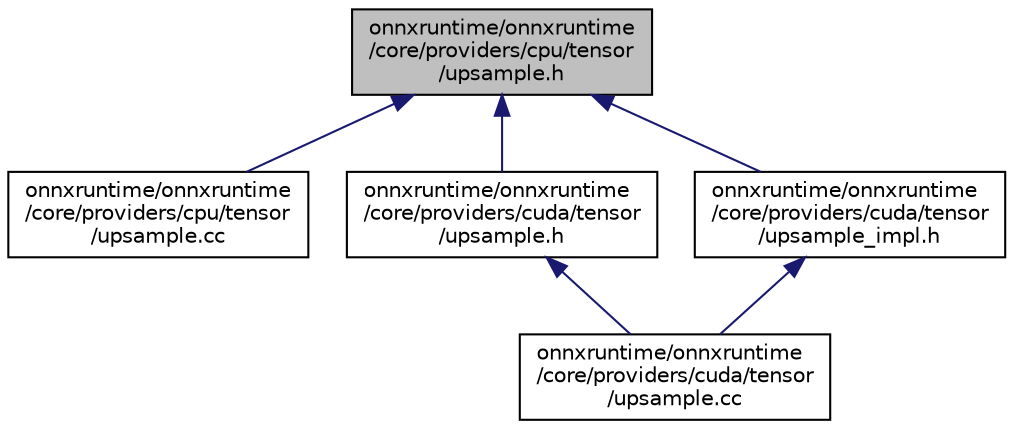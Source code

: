digraph "onnxruntime/onnxruntime/core/providers/cpu/tensor/upsample.h"
{
  edge [fontname="Helvetica",fontsize="10",labelfontname="Helvetica",labelfontsize="10"];
  node [fontname="Helvetica",fontsize="10",shape=record];
  Node68 [label="onnxruntime/onnxruntime\l/core/providers/cpu/tensor\l/upsample.h",height=0.2,width=0.4,color="black", fillcolor="grey75", style="filled", fontcolor="black"];
  Node68 -> Node69 [dir="back",color="midnightblue",fontsize="10",style="solid"];
  Node69 [label="onnxruntime/onnxruntime\l/core/providers/cpu/tensor\l/upsample.cc",height=0.2,width=0.4,color="black", fillcolor="white", style="filled",URL="$cpu_2tensor_2upsample_8cc.html"];
  Node68 -> Node70 [dir="back",color="midnightblue",fontsize="10",style="solid"];
  Node70 [label="onnxruntime/onnxruntime\l/core/providers/cuda/tensor\l/upsample.h",height=0.2,width=0.4,color="black", fillcolor="white", style="filled",URL="$cuda_2tensor_2upsample_8h.html"];
  Node70 -> Node71 [dir="back",color="midnightblue",fontsize="10",style="solid"];
  Node71 [label="onnxruntime/onnxruntime\l/core/providers/cuda/tensor\l/upsample.cc",height=0.2,width=0.4,color="black", fillcolor="white", style="filled",URL="$cuda_2tensor_2upsample_8cc.html"];
  Node68 -> Node72 [dir="back",color="midnightblue",fontsize="10",style="solid"];
  Node72 [label="onnxruntime/onnxruntime\l/core/providers/cuda/tensor\l/upsample_impl.h",height=0.2,width=0.4,color="black", fillcolor="white", style="filled",URL="$upsample__impl_8h.html"];
  Node72 -> Node71 [dir="back",color="midnightblue",fontsize="10",style="solid"];
}
